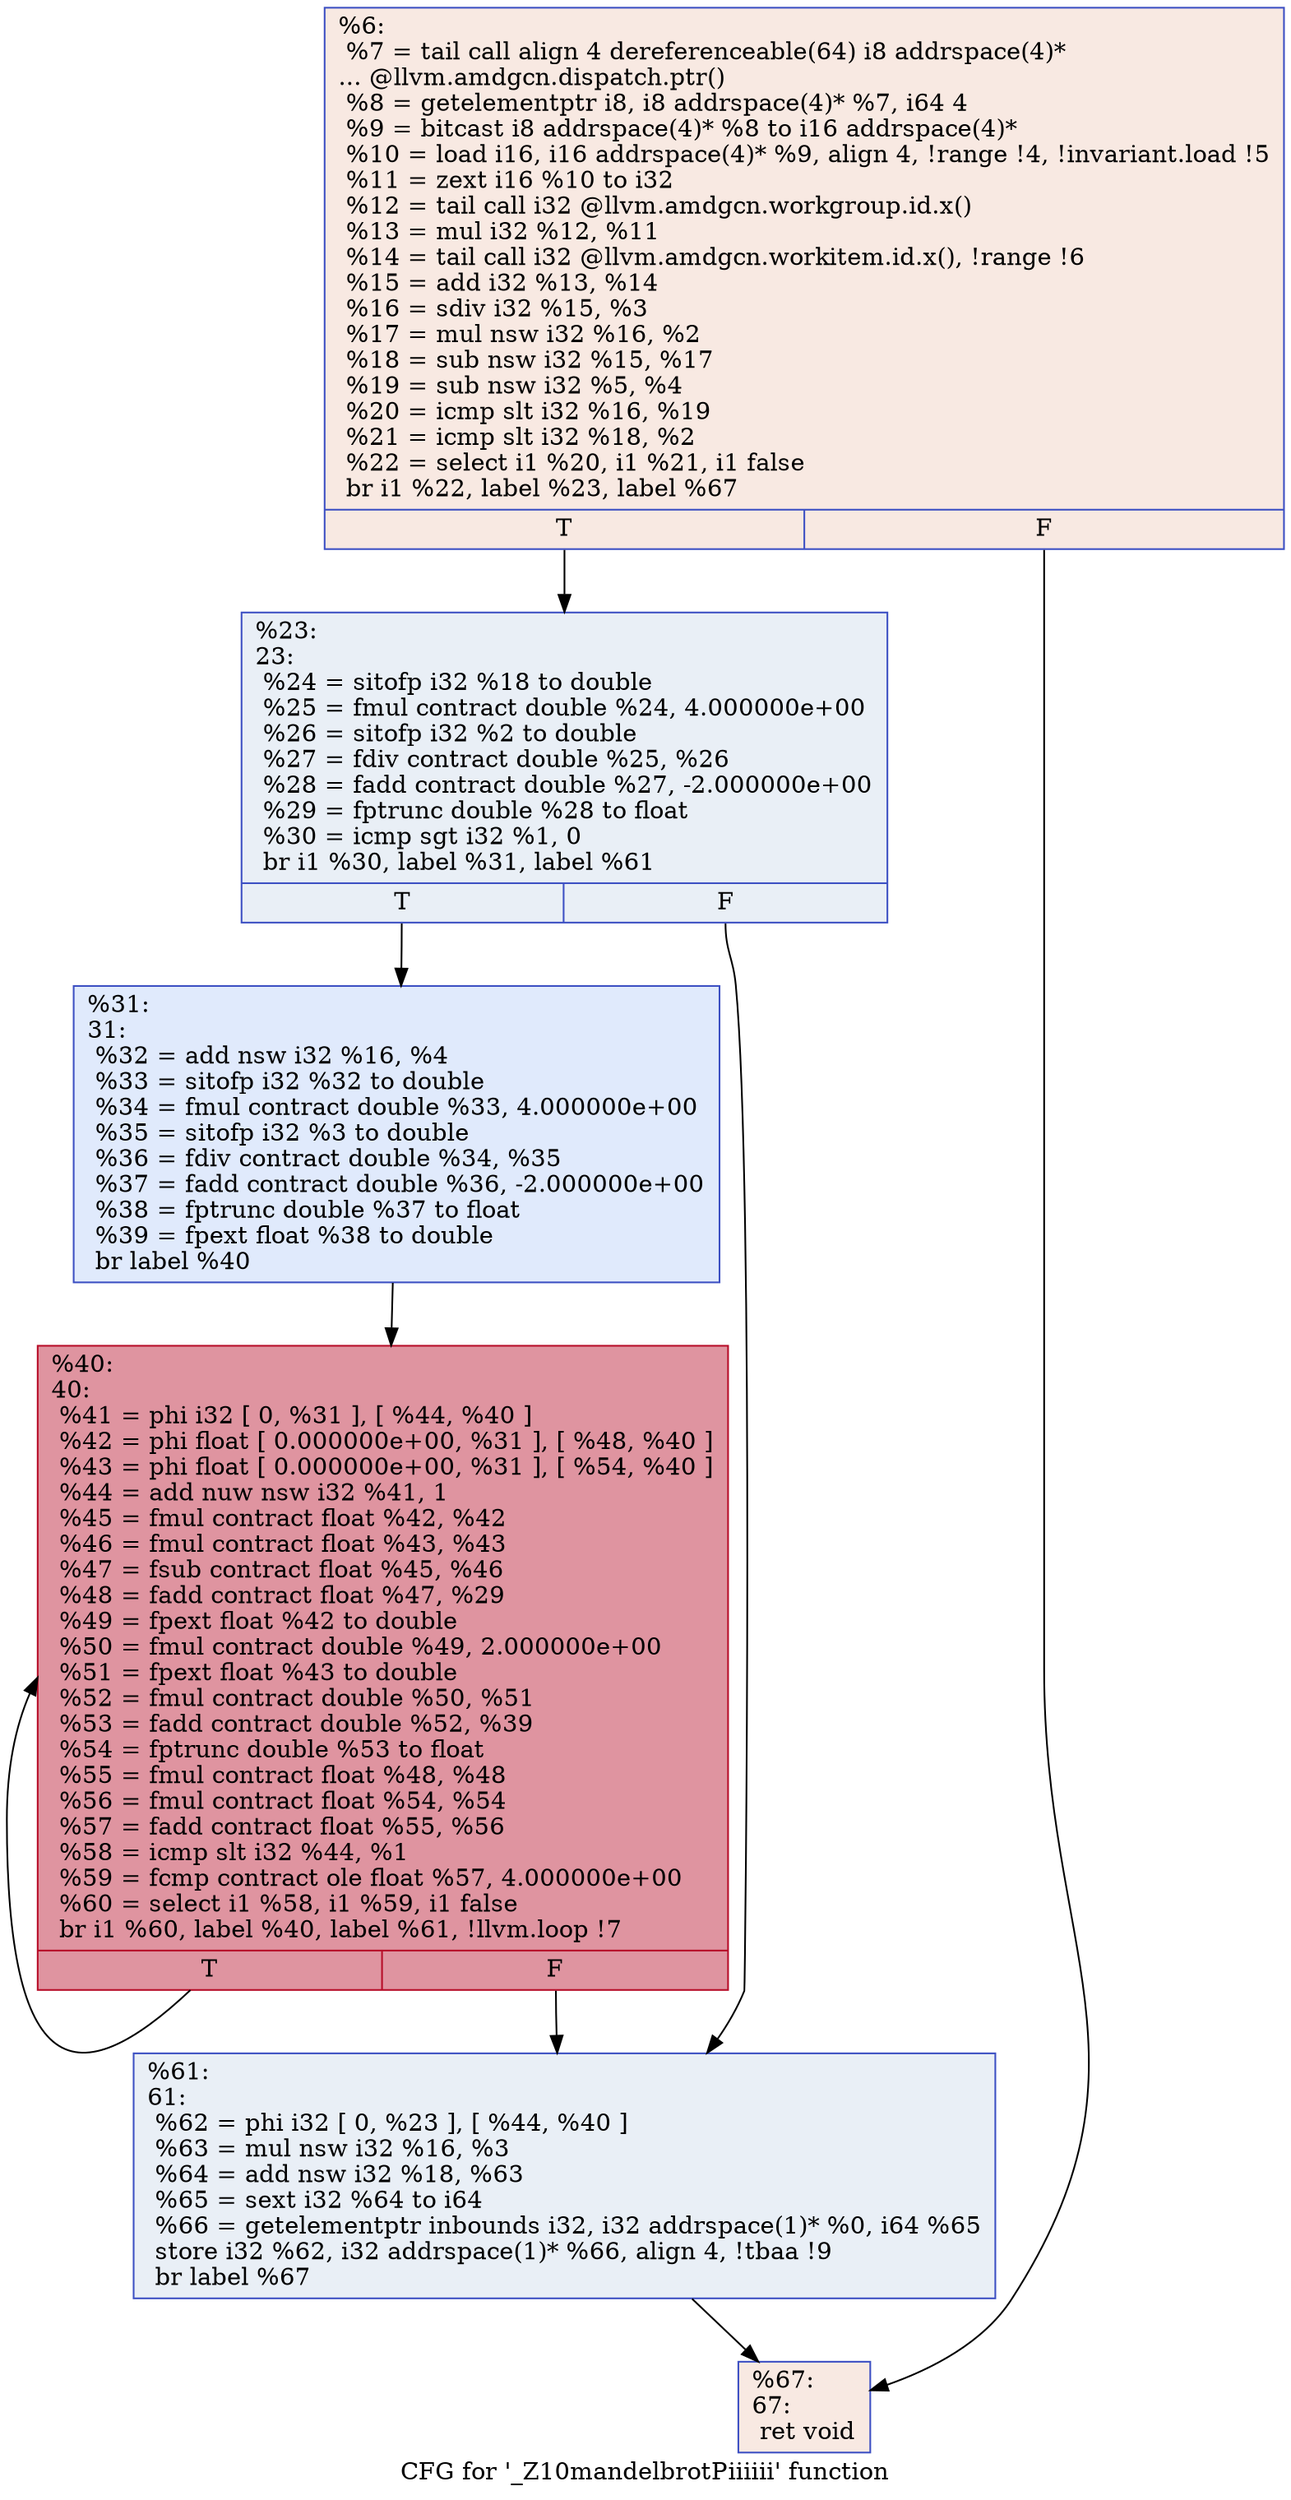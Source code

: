 digraph "CFG for '_Z10mandelbrotPiiiiii' function" {
	label="CFG for '_Z10mandelbrotPiiiiii' function";

	Node0x4e8d780 [shape=record,color="#3d50c3ff", style=filled, fillcolor="#efcebd70",label="{%6:\l  %7 = tail call align 4 dereferenceable(64) i8 addrspace(4)*\l... @llvm.amdgcn.dispatch.ptr()\l  %8 = getelementptr i8, i8 addrspace(4)* %7, i64 4\l  %9 = bitcast i8 addrspace(4)* %8 to i16 addrspace(4)*\l  %10 = load i16, i16 addrspace(4)* %9, align 4, !range !4, !invariant.load !5\l  %11 = zext i16 %10 to i32\l  %12 = tail call i32 @llvm.amdgcn.workgroup.id.x()\l  %13 = mul i32 %12, %11\l  %14 = tail call i32 @llvm.amdgcn.workitem.id.x(), !range !6\l  %15 = add i32 %13, %14\l  %16 = sdiv i32 %15, %3\l  %17 = mul nsw i32 %16, %2\l  %18 = sub nsw i32 %15, %17\l  %19 = sub nsw i32 %5, %4\l  %20 = icmp slt i32 %16, %19\l  %21 = icmp slt i32 %18, %2\l  %22 = select i1 %20, i1 %21, i1 false\l  br i1 %22, label %23, label %67\l|{<s0>T|<s1>F}}"];
	Node0x4e8d780:s0 -> Node0x4e8fa10;
	Node0x4e8d780:s1 -> Node0x4e8faa0;
	Node0x4e8fa10 [shape=record,color="#3d50c3ff", style=filled, fillcolor="#cedaeb70",label="{%23:\l23:                                               \l  %24 = sitofp i32 %18 to double\l  %25 = fmul contract double %24, 4.000000e+00\l  %26 = sitofp i32 %2 to double\l  %27 = fdiv contract double %25, %26\l  %28 = fadd contract double %27, -2.000000e+00\l  %29 = fptrunc double %28 to float\l  %30 = icmp sgt i32 %1, 0\l  br i1 %30, label %31, label %61\l|{<s0>T|<s1>F}}"];
	Node0x4e8fa10:s0 -> Node0x4e90a10;
	Node0x4e8fa10:s1 -> Node0x4e90aa0;
	Node0x4e90a10 [shape=record,color="#3d50c3ff", style=filled, fillcolor="#b9d0f970",label="{%31:\l31:                                               \l  %32 = add nsw i32 %16, %4\l  %33 = sitofp i32 %32 to double\l  %34 = fmul contract double %33, 4.000000e+00\l  %35 = sitofp i32 %3 to double\l  %36 = fdiv contract double %34, %35\l  %37 = fadd contract double %36, -2.000000e+00\l  %38 = fptrunc double %37 to float\l  %39 = fpext float %38 to double\l  br label %40\l}"];
	Node0x4e90a10 -> Node0x4e910f0;
	Node0x4e910f0 [shape=record,color="#b70d28ff", style=filled, fillcolor="#b70d2870",label="{%40:\l40:                                               \l  %41 = phi i32 [ 0, %31 ], [ %44, %40 ]\l  %42 = phi float [ 0.000000e+00, %31 ], [ %48, %40 ]\l  %43 = phi float [ 0.000000e+00, %31 ], [ %54, %40 ]\l  %44 = add nuw nsw i32 %41, 1\l  %45 = fmul contract float %42, %42\l  %46 = fmul contract float %43, %43\l  %47 = fsub contract float %45, %46\l  %48 = fadd contract float %47, %29\l  %49 = fpext float %42 to double\l  %50 = fmul contract double %49, 2.000000e+00\l  %51 = fpext float %43 to double\l  %52 = fmul contract double %50, %51\l  %53 = fadd contract double %52, %39\l  %54 = fptrunc double %53 to float\l  %55 = fmul contract float %48, %48\l  %56 = fmul contract float %54, %54\l  %57 = fadd contract float %55, %56\l  %58 = icmp slt i32 %44, %1\l  %59 = fcmp contract ole float %57, 4.000000e+00\l  %60 = select i1 %58, i1 %59, i1 false\l  br i1 %60, label %40, label %61, !llvm.loop !7\l|{<s0>T|<s1>F}}"];
	Node0x4e910f0:s0 -> Node0x4e910f0;
	Node0x4e910f0:s1 -> Node0x4e90aa0;
	Node0x4e90aa0 [shape=record,color="#3d50c3ff", style=filled, fillcolor="#cedaeb70",label="{%61:\l61:                                               \l  %62 = phi i32 [ 0, %23 ], [ %44, %40 ]\l  %63 = mul nsw i32 %16, %3\l  %64 = add nsw i32 %18, %63\l  %65 = sext i32 %64 to i64\l  %66 = getelementptr inbounds i32, i32 addrspace(1)* %0, i64 %65\l  store i32 %62, i32 addrspace(1)* %66, align 4, !tbaa !9\l  br label %67\l}"];
	Node0x4e90aa0 -> Node0x4e8faa0;
	Node0x4e8faa0 [shape=record,color="#3d50c3ff", style=filled, fillcolor="#efcebd70",label="{%67:\l67:                                               \l  ret void\l}"];
}
